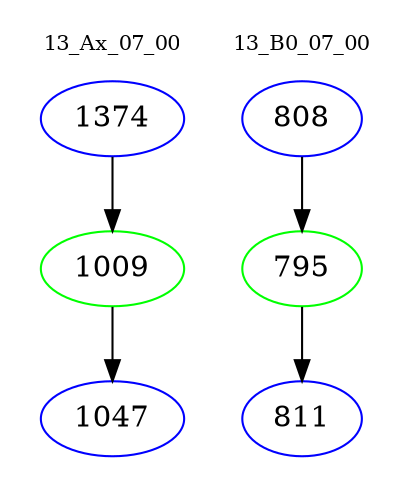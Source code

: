 digraph{
subgraph cluster_0 {
color = white
label = "13_Ax_07_00";
fontsize=10;
T0_1374 [label="1374", color="blue"]
T0_1374 -> T0_1009 [color="black"]
T0_1009 [label="1009", color="green"]
T0_1009 -> T0_1047 [color="black"]
T0_1047 [label="1047", color="blue"]
}
subgraph cluster_1 {
color = white
label = "13_B0_07_00";
fontsize=10;
T1_808 [label="808", color="blue"]
T1_808 -> T1_795 [color="black"]
T1_795 [label="795", color="green"]
T1_795 -> T1_811 [color="black"]
T1_811 [label="811", color="blue"]
}
}
